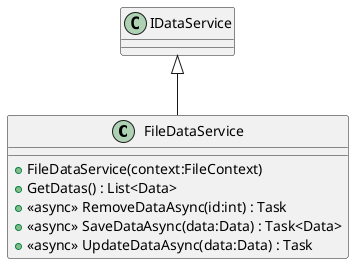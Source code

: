 @startuml
class FileDataService {
    + FileDataService(context:FileContext)
    + GetDatas() : List<Data>
    + <<async>> RemoveDataAsync(id:int) : Task
    + <<async>> SaveDataAsync(data:Data) : Task<Data>
    + <<async>> UpdateDataAsync(data:Data) : Task
}
IDataService <|-- FileDataService
@enduml
